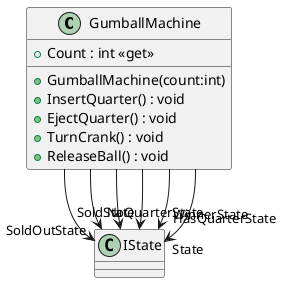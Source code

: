 @startuml
class GumballMachine {
    + Count : int <<get>>
    + GumballMachine(count:int)
    + InsertQuarter() : void
    + EjectQuarter() : void
    + TurnCrank() : void
    + ReleaseBall() : void
}
GumballMachine --> "SoldOutState" IState
GumballMachine --> "NoQuarterState" IState
GumballMachine --> "HasQuarterState" IState
GumballMachine --> "SoldState" IState
GumballMachine --> "WinnerState" IState
GumballMachine --> "State" IState
@enduml
